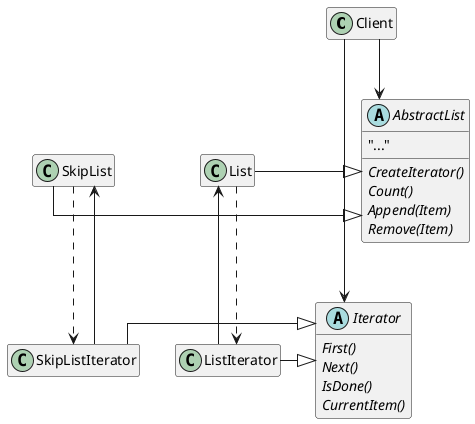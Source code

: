 @startuml
top to bottom direction
hide empty members
skinparam linetype ortho

class Client {
}

abstract class AbstractList {
  {abstract} CreateIterator()
  {abstract} Count()
  {abstract} Append(Item)
  {abstract} Remove(Item)
  "..."
}

abstract class Iterator {
  {abstract} First()
  {abstract} Next()
  {abstract} IsDone()
  {abstract} CurrentItem()
}

class SkipList {
}
class List {
}

class ListIterator {
}
class SkipListIterator {
}

Client --> AbstractList
Client --> Iterator

SkipList -|> AbstractList
List -|> AbstractList

ListIterator -|> Iterator
SkipListIterator -|> Iterator

List <-- ListIterator
List ..> ListIterator

SkipList ..> SkipListIterator
SkipList <-- SkipListIterator
@enduml
